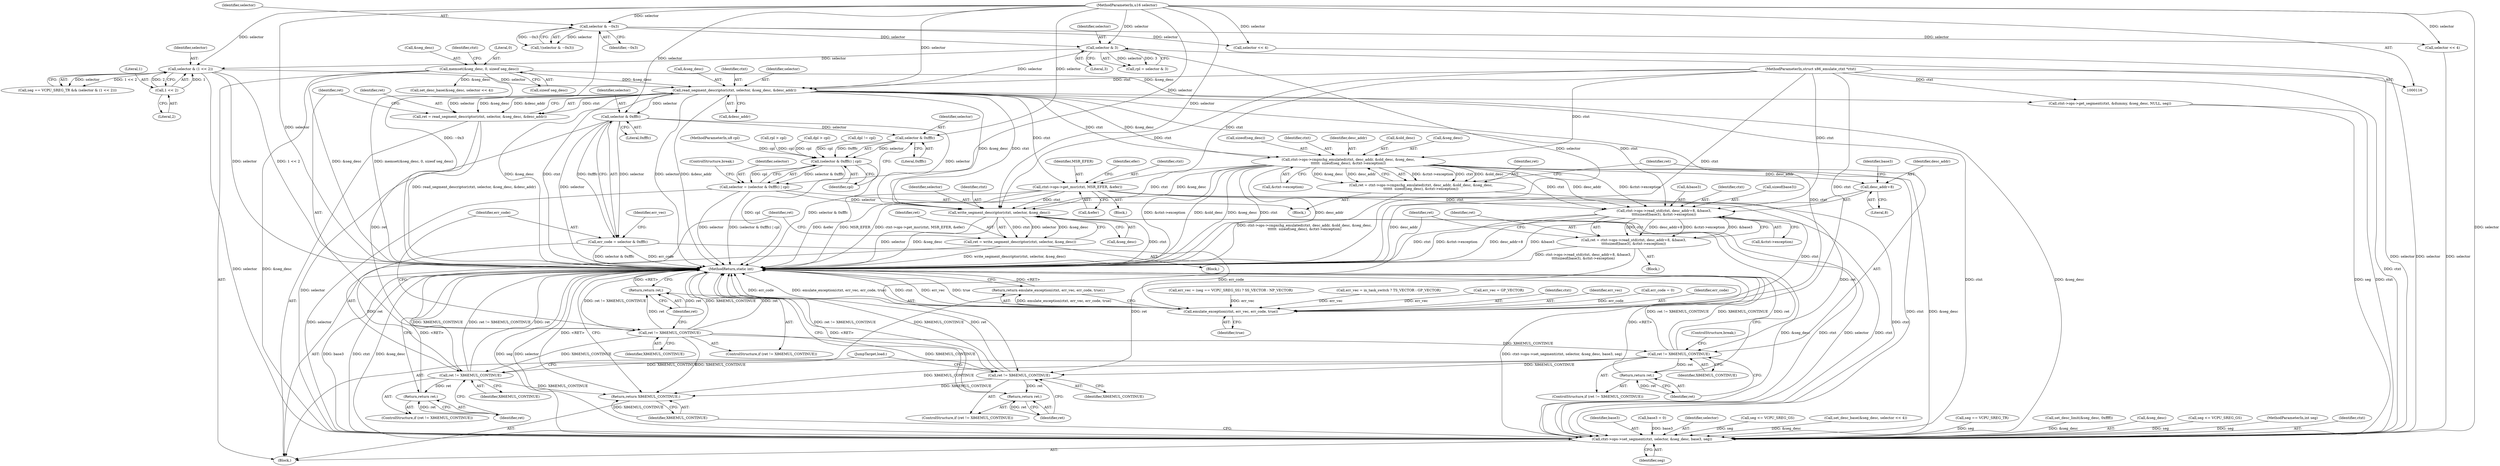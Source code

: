 digraph "0_linux_d1442d85cc30ea75f7d399474ca738e0bc96f715@API" {
"1000266" [label="(Call,read_segment_descriptor(ctxt, selector, &seg_desc, &desc_addr))"];
"1000117" [label="(MethodParameterIn,struct x86_emulate_ctxt *ctxt)"];
"1000222" [label="(Call,selector & 3)"];
"1000139" [label="(Call,selector & ~0x3)"];
"1000118" [label="(MethodParameterIn,u16 selector)"];
"1000255" [label="(Call,selector & (1 << 2))"];
"1000257" [label="(Call,1 << 2)"];
"1000149" [label="(Call,memset(&seg_desc, 0, sizeof seg_desc))"];
"1000264" [label="(Call,ret = read_segment_descriptor(ctxt, selector, &seg_desc, &desc_addr))"];
"1000274" [label="(Call,ret != X86EMUL_CONTINUE)"];
"1000277" [label="(Return,return ret;)"];
"1000447" [label="(Call,ret != X86EMUL_CONTINUE)"];
"1000450" [label="(Return,return ret;)"];
"1000511" [label="(Call,ret != X86EMUL_CONTINUE)"];
"1000514" [label="(Return,return ret;)"];
"1000553" [label="(Return,return X86EMUL_CONTINUE;)"];
"1000540" [label="(Call,ret != X86EMUL_CONTINUE)"];
"1000543" [label="(Return,return ret;)"];
"1000281" [label="(Call,selector & 0xfffc)"];
"1000279" [label="(Call,err_code = selector & 0xfffc)"];
"1000557" [label="(Call,emulate_exception(ctxt, err_vec, err_code, true))"];
"1000556" [label="(Return,return emulate_exception(ctxt, err_vec, err_code, true);)"];
"1000400" [label="(Call,selector & 0xfffc)"];
"1000399" [label="(Call,(selector & 0xfffc) | cpl)"];
"1000397" [label="(Call,selector = (selector & 0xfffc) | cpl)"];
"1000505" [label="(Call,write_segment_descriptor(ctxt, selector, &seg_desc))"];
"1000503" [label="(Call,ret = write_segment_descriptor(ctxt, selector, &seg_desc))"];
"1000546" [label="(Call,ctxt->ops->set_segment(ctxt, selector, &seg_desc, base3, seg))"];
"1000387" [label="(Call,ctxt->ops->get_msr(ctxt, MSR_EFER, &efer))"];
"1000526" [label="(Call,ctxt->ops->read_std(ctxt, desc_addr+8, &base3,\n\t\t\t\tsizeof(base3), &ctxt->exception))"];
"1000524" [label="(Call,ret = ctxt->ops->read_std(ctxt, desc_addr+8, &base3,\n\t\t\t\tsizeof(base3), &ctxt->exception))"];
"1000433" [label="(Call,ctxt->ops->cmpxchg_emulated(ctxt, desc_addr, &old_desc, &seg_desc,\n\t\t\t\t\t\t  sizeof(seg_desc), &ctxt->exception))"];
"1000431" [label="(Call,ret = ctxt->ops->cmpxchg_emulated(ctxt, desc_addr, &old_desc, &seg_desc,\n\t\t\t\t\t\t  sizeof(seg_desc), &ctxt->exception))"];
"1000528" [label="(Call,desc_addr+8)"];
"1000432" [label="(Identifier,ret)"];
"1000120" [label="(MethodParameterIn,u8 cpl)"];
"1000433" [label="(Call,ctxt->ops->cmpxchg_emulated(ctxt, desc_addr, &old_desc, &seg_desc,\n\t\t\t\t\t\t  sizeof(seg_desc), &ctxt->exception))"];
"1000141" [label="(Identifier,~0x3)"];
"1000162" [label="(Call,ctxt->ops->get_segment(ctxt, &dummy, &seg_desc, NULL, seg))"];
"1000387" [label="(Call,ctxt->ops->get_msr(ctxt, MSR_EFER, &efer))"];
"1000277" [label="(Return,return ret;)"];
"1000401" [label="(Identifier,selector)"];
"1000400" [label="(Call,selector & 0xfffc)"];
"1000440" [label="(Call,sizeof(seg_desc))"];
"1000152" [label="(Literal,0)"];
"1000532" [label="(Identifier,base3)"];
"1000269" [label="(Call,&seg_desc)"];
"1000448" [label="(Identifier,ret)"];
"1000541" [label="(Identifier,ret)"];
"1000551" [label="(Identifier,base3)"];
"1000223" [label="(Identifier,selector)"];
"1000139" [label="(Call,selector & ~0x3)"];
"1000431" [label="(Call,ret = ctxt->ops->cmpxchg_emulated(ctxt, desc_addr, &old_desc, &seg_desc,\n\t\t\t\t\t\t  sizeof(seg_desc), &ctxt->exception))"];
"1000255" [label="(Call,selector & (1 << 2))"];
"1000507" [label="(Identifier,selector)"];
"1000528" [label="(Call,desc_addr+8)"];
"1000531" [label="(Call,&base3)"];
"1000390" [label="(Call,&efer)"];
"1000561" [label="(Identifier,true)"];
"1000523" [label="(Block,)"];
"1000267" [label="(Identifier,ctxt)"];
"1000138" [label="(Call,!(selector & ~0x3))"];
"1000545" [label="(JumpTarget,load:)"];
"1000434" [label="(Identifier,ctxt)"];
"1000527" [label="(Identifier,ctxt)"];
"1000140" [label="(Identifier,selector)"];
"1000556" [label="(Return,return emulate_exception(ctxt, err_vec, err_code, true);)"];
"1000382" [label="(Block,)"];
"1000117" [label="(MethodParameterIn,struct x86_emulate_ctxt *ctxt)"];
"1000281" [label="(Call,selector & 0xfffc)"];
"1000251" [label="(Call,seg == VCPU_SREG_TR && (selector & (1 << 2)))"];
"1000274" [label="(Call,ret != X86EMUL_CONTINUE)"];
"1000508" [label="(Call,&seg_desc)"];
"1000452" [label="(ControlStructure,break;)"];
"1000258" [label="(Literal,1)"];
"1000146" [label="(Call,base3 = 0)"];
"1000273" [label="(ControlStructure,if (ret != X86EMUL_CONTINUE))"];
"1000435" [label="(Identifier,desc_addr)"];
"1000268" [label="(Identifier,selector)"];
"1000450" [label="(Return,return ret;)"];
"1000449" [label="(Identifier,X86EMUL_CONTINUE)"];
"1000306" [label="(Call,err_vec = (seg == VCPU_SREG_SS) ? SS_VECTOR : NP_VECTOR)"];
"1000122" [label="(Block,)"];
"1000525" [label="(Identifier,ret)"];
"1000224" [label="(Literal,3)"];
"1000543" [label="(Return,return ret;)"];
"1000513" [label="(Identifier,X86EMUL_CONTINUE)"];
"1000552" [label="(Identifier,seg)"];
"1000548" [label="(Identifier,selector)"];
"1000292" [label="(Call,seg <= VCPU_SREG_GS)"];
"1000266" [label="(Call,read_segment_descriptor(ctxt, selector, &seg_desc, &desc_addr))"];
"1000529" [label="(Identifier,desc_addr)"];
"1000275" [label="(Identifier,ret)"];
"1000544" [label="(Identifier,ret)"];
"1000535" [label="(Call,&ctxt->exception)"];
"1000284" [label="(Call,err_vec = in_task_switch ? TS_VECTOR : GP_VECTOR)"];
"1000402" [label="(Literal,0xfffc)"];
"1000367" [label="(Call,rpl > cpl)"];
"1000170" [label="(Call,set_desc_base(&seg_desc, selector << 4))"];
"1000526" [label="(Call,ctxt->ops->read_std(ctxt, desc_addr+8, &base3,\n\t\t\t\tsizeof(base3), &ctxt->exception))"];
"1000546" [label="(Call,ctxt->ops->set_segment(ctxt, selector, &seg_desc, base3, seg))"];
"1000359" [label="(Call,dpl > cpl)"];
"1000173" [label="(Call,selector << 4)"];
"1000128" [label="(Call,err_vec = GP_VECTOR)"];
"1000222" [label="(Call,selector & 3)"];
"1000511" [label="(Call,ret != X86EMUL_CONTINUE)"];
"1000259" [label="(Literal,2)"];
"1000322" [label="(Block,)"];
"1000505" [label="(Call,write_segment_descriptor(ctxt, selector, &seg_desc))"];
"1000515" [label="(Identifier,ret)"];
"1000280" [label="(Identifier,err_code)"];
"1000558" [label="(Identifier,ctxt)"];
"1000559" [label="(Identifier,err_vec)"];
"1000514" [label="(Return,return ret;)"];
"1000447" [label="(Call,ret != X86EMUL_CONTINUE)"];
"1000399" [label="(Call,(selector & 0xfffc) | cpl)"];
"1000150" [label="(Call,&seg_desc)"];
"1000436" [label="(Call,&old_desc)"];
"1000554" [label="(Identifier,X86EMUL_CONTINUE)"];
"1000389" [label="(Identifier,MSR_EFER)"];
"1000265" [label="(Identifier,ret)"];
"1000283" [label="(Literal,0xfffc)"];
"1000252" [label="(Call,seg == VCPU_SREG_TR)"];
"1000153" [label="(Call,sizeof seg_desc)"];
"1000504" [label="(Identifier,ret)"];
"1000394" [label="(Identifier,efer)"];
"1000451" [label="(Identifier,ret)"];
"1000446" [label="(ControlStructure,if (ret != X86EMUL_CONTINUE))"];
"1000370" [label="(Call,dpl != cpl)"];
"1000542" [label="(Identifier,X86EMUL_CONTINUE)"];
"1000192" [label="(Call,selector << 4)"];
"1000195" [label="(Call,set_desc_limit(&seg_desc, 0xffff))"];
"1000438" [label="(Call,&seg_desc)"];
"1000510" [label="(ControlStructure,if (ret != X86EMUL_CONTINUE))"];
"1000512" [label="(Identifier,ret)"];
"1000257" [label="(Call,1 << 2)"];
"1000557" [label="(Call,emulate_exception(ctxt, err_vec, err_code, true))"];
"1000553" [label="(Return,return X86EMUL_CONTINUE;)"];
"1000533" [label="(Call,sizeof(base3))"];
"1000497" [label="(Block,)"];
"1000132" [label="(Call,err_code = 0)"];
"1000397" [label="(Call,selector = (selector & 0xfffc) | cpl)"];
"1000562" [label="(MethodReturn,static int)"];
"1000278" [label="(Identifier,ret)"];
"1000398" [label="(Identifier,selector)"];
"1000540" [label="(Call,ret != X86EMUL_CONTINUE)"];
"1000549" [label="(Call,&seg_desc)"];
"1000524" [label="(Call,ret = ctxt->ops->read_std(ctxt, desc_addr+8, &base3,\n\t\t\t\tsizeof(base3), &ctxt->exception))"];
"1000279" [label="(Call,err_code = selector & 0xfffc)"];
"1000256" [label="(Identifier,selector)"];
"1000271" [label="(Call,&desc_addr)"];
"1000530" [label="(Literal,8)"];
"1000285" [label="(Identifier,err_vec)"];
"1000539" [label="(ControlStructure,if (ret != X86EMUL_CONTINUE))"];
"1000403" [label="(Identifier,cpl)"];
"1000404" [label="(ControlStructure,break;)"];
"1000149" [label="(Call,memset(&seg_desc, 0, sizeof seg_desc))"];
"1000180" [label="(Call,seg <= VCPU_SREG_GS)"];
"1000189" [label="(Call,set_desc_base(&seg_desc, selector << 4))"];
"1000442" [label="(Call,&ctxt->exception)"];
"1000276" [label="(Identifier,X86EMUL_CONTINUE)"];
"1000118" [label="(MethodParameterIn,u16 selector)"];
"1000506" [label="(Identifier,ctxt)"];
"1000119" [label="(MethodParameterIn,int seg)"];
"1000282" [label="(Identifier,selector)"];
"1000388" [label="(Identifier,ctxt)"];
"1000264" [label="(Call,ret = read_segment_descriptor(ctxt, selector, &seg_desc, &desc_addr))"];
"1000560" [label="(Identifier,err_code)"];
"1000503" [label="(Call,ret = write_segment_descriptor(ctxt, selector, &seg_desc))"];
"1000547" [label="(Identifier,ctxt)"];
"1000158" [label="(Identifier,ctxt)"];
"1000220" [label="(Call,rpl = selector & 3)"];
"1000266" -> "1000264"  [label="AST: "];
"1000266" -> "1000271"  [label="CFG: "];
"1000267" -> "1000266"  [label="AST: "];
"1000268" -> "1000266"  [label="AST: "];
"1000269" -> "1000266"  [label="AST: "];
"1000271" -> "1000266"  [label="AST: "];
"1000264" -> "1000266"  [label="CFG: "];
"1000266" -> "1000562"  [label="DDG: &seg_desc"];
"1000266" -> "1000562"  [label="DDG: ctxt"];
"1000266" -> "1000562"  [label="DDG: selector"];
"1000266" -> "1000562"  [label="DDG: &desc_addr"];
"1000266" -> "1000264"  [label="DDG: ctxt"];
"1000266" -> "1000264"  [label="DDG: selector"];
"1000266" -> "1000264"  [label="DDG: &seg_desc"];
"1000266" -> "1000264"  [label="DDG: &desc_addr"];
"1000117" -> "1000266"  [label="DDG: ctxt"];
"1000222" -> "1000266"  [label="DDG: selector"];
"1000255" -> "1000266"  [label="DDG: selector"];
"1000118" -> "1000266"  [label="DDG: selector"];
"1000149" -> "1000266"  [label="DDG: &seg_desc"];
"1000266" -> "1000281"  [label="DDG: selector"];
"1000266" -> "1000387"  [label="DDG: ctxt"];
"1000266" -> "1000433"  [label="DDG: ctxt"];
"1000266" -> "1000433"  [label="DDG: &seg_desc"];
"1000266" -> "1000505"  [label="DDG: ctxt"];
"1000266" -> "1000505"  [label="DDG: &seg_desc"];
"1000266" -> "1000526"  [label="DDG: ctxt"];
"1000266" -> "1000546"  [label="DDG: ctxt"];
"1000266" -> "1000546"  [label="DDG: &seg_desc"];
"1000266" -> "1000557"  [label="DDG: ctxt"];
"1000117" -> "1000116"  [label="AST: "];
"1000117" -> "1000562"  [label="DDG: ctxt"];
"1000117" -> "1000162"  [label="DDG: ctxt"];
"1000117" -> "1000387"  [label="DDG: ctxt"];
"1000117" -> "1000433"  [label="DDG: ctxt"];
"1000117" -> "1000505"  [label="DDG: ctxt"];
"1000117" -> "1000526"  [label="DDG: ctxt"];
"1000117" -> "1000546"  [label="DDG: ctxt"];
"1000117" -> "1000557"  [label="DDG: ctxt"];
"1000222" -> "1000220"  [label="AST: "];
"1000222" -> "1000224"  [label="CFG: "];
"1000223" -> "1000222"  [label="AST: "];
"1000224" -> "1000222"  [label="AST: "];
"1000220" -> "1000222"  [label="CFG: "];
"1000222" -> "1000562"  [label="DDG: selector"];
"1000222" -> "1000220"  [label="DDG: selector"];
"1000222" -> "1000220"  [label="DDG: 3"];
"1000139" -> "1000222"  [label="DDG: selector"];
"1000118" -> "1000222"  [label="DDG: selector"];
"1000222" -> "1000255"  [label="DDG: selector"];
"1000222" -> "1000546"  [label="DDG: selector"];
"1000139" -> "1000138"  [label="AST: "];
"1000139" -> "1000141"  [label="CFG: "];
"1000140" -> "1000139"  [label="AST: "];
"1000141" -> "1000139"  [label="AST: "];
"1000138" -> "1000139"  [label="CFG: "];
"1000139" -> "1000562"  [label="DDG: ~0x3"];
"1000139" -> "1000138"  [label="DDG: selector"];
"1000139" -> "1000138"  [label="DDG: ~0x3"];
"1000118" -> "1000139"  [label="DDG: selector"];
"1000139" -> "1000173"  [label="DDG: selector"];
"1000139" -> "1000192"  [label="DDG: selector"];
"1000118" -> "1000116"  [label="AST: "];
"1000118" -> "1000562"  [label="DDG: selector"];
"1000118" -> "1000173"  [label="DDG: selector"];
"1000118" -> "1000192"  [label="DDG: selector"];
"1000118" -> "1000255"  [label="DDG: selector"];
"1000118" -> "1000281"  [label="DDG: selector"];
"1000118" -> "1000397"  [label="DDG: selector"];
"1000118" -> "1000400"  [label="DDG: selector"];
"1000118" -> "1000505"  [label="DDG: selector"];
"1000118" -> "1000546"  [label="DDG: selector"];
"1000255" -> "1000251"  [label="AST: "];
"1000255" -> "1000257"  [label="CFG: "];
"1000256" -> "1000255"  [label="AST: "];
"1000257" -> "1000255"  [label="AST: "];
"1000251" -> "1000255"  [label="CFG: "];
"1000255" -> "1000562"  [label="DDG: 1 << 2"];
"1000255" -> "1000562"  [label="DDG: selector"];
"1000255" -> "1000251"  [label="DDG: selector"];
"1000255" -> "1000251"  [label="DDG: 1 << 2"];
"1000257" -> "1000255"  [label="DDG: 1"];
"1000257" -> "1000255"  [label="DDG: 2"];
"1000255" -> "1000546"  [label="DDG: selector"];
"1000257" -> "1000259"  [label="CFG: "];
"1000258" -> "1000257"  [label="AST: "];
"1000259" -> "1000257"  [label="AST: "];
"1000149" -> "1000122"  [label="AST: "];
"1000149" -> "1000153"  [label="CFG: "];
"1000150" -> "1000149"  [label="AST: "];
"1000152" -> "1000149"  [label="AST: "];
"1000153" -> "1000149"  [label="AST: "];
"1000158" -> "1000149"  [label="CFG: "];
"1000149" -> "1000562"  [label="DDG: memset(&seg_desc, 0, sizeof seg_desc)"];
"1000149" -> "1000562"  [label="DDG: &seg_desc"];
"1000149" -> "1000162"  [label="DDG: &seg_desc"];
"1000149" -> "1000189"  [label="DDG: &seg_desc"];
"1000149" -> "1000546"  [label="DDG: &seg_desc"];
"1000264" -> "1000122"  [label="AST: "];
"1000265" -> "1000264"  [label="AST: "];
"1000275" -> "1000264"  [label="CFG: "];
"1000264" -> "1000562"  [label="DDG: read_segment_descriptor(ctxt, selector, &seg_desc, &desc_addr)"];
"1000264" -> "1000274"  [label="DDG: ret"];
"1000274" -> "1000273"  [label="AST: "];
"1000274" -> "1000276"  [label="CFG: "];
"1000275" -> "1000274"  [label="AST: "];
"1000276" -> "1000274"  [label="AST: "];
"1000278" -> "1000274"  [label="CFG: "];
"1000280" -> "1000274"  [label="CFG: "];
"1000274" -> "1000562"  [label="DDG: ret"];
"1000274" -> "1000562"  [label="DDG: ret != X86EMUL_CONTINUE"];
"1000274" -> "1000562"  [label="DDG: X86EMUL_CONTINUE"];
"1000274" -> "1000277"  [label="DDG: ret"];
"1000274" -> "1000447"  [label="DDG: X86EMUL_CONTINUE"];
"1000274" -> "1000511"  [label="DDG: X86EMUL_CONTINUE"];
"1000274" -> "1000540"  [label="DDG: X86EMUL_CONTINUE"];
"1000274" -> "1000553"  [label="DDG: X86EMUL_CONTINUE"];
"1000277" -> "1000273"  [label="AST: "];
"1000277" -> "1000278"  [label="CFG: "];
"1000278" -> "1000277"  [label="AST: "];
"1000562" -> "1000277"  [label="CFG: "];
"1000277" -> "1000562"  [label="DDG: <RET>"];
"1000278" -> "1000277"  [label="DDG: ret"];
"1000447" -> "1000446"  [label="AST: "];
"1000447" -> "1000449"  [label="CFG: "];
"1000448" -> "1000447"  [label="AST: "];
"1000449" -> "1000447"  [label="AST: "];
"1000451" -> "1000447"  [label="CFG: "];
"1000452" -> "1000447"  [label="CFG: "];
"1000447" -> "1000562"  [label="DDG: ret != X86EMUL_CONTINUE"];
"1000447" -> "1000562"  [label="DDG: X86EMUL_CONTINUE"];
"1000447" -> "1000562"  [label="DDG: ret"];
"1000431" -> "1000447"  [label="DDG: ret"];
"1000447" -> "1000450"  [label="DDG: ret"];
"1000447" -> "1000511"  [label="DDG: X86EMUL_CONTINUE"];
"1000447" -> "1000540"  [label="DDG: X86EMUL_CONTINUE"];
"1000447" -> "1000553"  [label="DDG: X86EMUL_CONTINUE"];
"1000450" -> "1000446"  [label="AST: "];
"1000450" -> "1000451"  [label="CFG: "];
"1000451" -> "1000450"  [label="AST: "];
"1000562" -> "1000450"  [label="CFG: "];
"1000450" -> "1000562"  [label="DDG: <RET>"];
"1000451" -> "1000450"  [label="DDG: ret"];
"1000511" -> "1000510"  [label="AST: "];
"1000511" -> "1000513"  [label="CFG: "];
"1000512" -> "1000511"  [label="AST: "];
"1000513" -> "1000511"  [label="AST: "];
"1000515" -> "1000511"  [label="CFG: "];
"1000545" -> "1000511"  [label="CFG: "];
"1000511" -> "1000562"  [label="DDG: X86EMUL_CONTINUE"];
"1000511" -> "1000562"  [label="DDG: ret != X86EMUL_CONTINUE"];
"1000511" -> "1000562"  [label="DDG: ret"];
"1000503" -> "1000511"  [label="DDG: ret"];
"1000511" -> "1000514"  [label="DDG: ret"];
"1000511" -> "1000553"  [label="DDG: X86EMUL_CONTINUE"];
"1000514" -> "1000510"  [label="AST: "];
"1000514" -> "1000515"  [label="CFG: "];
"1000515" -> "1000514"  [label="AST: "];
"1000562" -> "1000514"  [label="CFG: "];
"1000514" -> "1000562"  [label="DDG: <RET>"];
"1000515" -> "1000514"  [label="DDG: ret"];
"1000553" -> "1000122"  [label="AST: "];
"1000553" -> "1000554"  [label="CFG: "];
"1000554" -> "1000553"  [label="AST: "];
"1000562" -> "1000553"  [label="CFG: "];
"1000553" -> "1000562"  [label="DDG: <RET>"];
"1000554" -> "1000553"  [label="DDG: X86EMUL_CONTINUE"];
"1000540" -> "1000553"  [label="DDG: X86EMUL_CONTINUE"];
"1000540" -> "1000539"  [label="AST: "];
"1000540" -> "1000542"  [label="CFG: "];
"1000541" -> "1000540"  [label="AST: "];
"1000542" -> "1000540"  [label="AST: "];
"1000544" -> "1000540"  [label="CFG: "];
"1000545" -> "1000540"  [label="CFG: "];
"1000540" -> "1000562"  [label="DDG: ret != X86EMUL_CONTINUE"];
"1000540" -> "1000562"  [label="DDG: X86EMUL_CONTINUE"];
"1000540" -> "1000562"  [label="DDG: ret"];
"1000524" -> "1000540"  [label="DDG: ret"];
"1000540" -> "1000543"  [label="DDG: ret"];
"1000543" -> "1000539"  [label="AST: "];
"1000543" -> "1000544"  [label="CFG: "];
"1000544" -> "1000543"  [label="AST: "];
"1000562" -> "1000543"  [label="CFG: "];
"1000543" -> "1000562"  [label="DDG: <RET>"];
"1000544" -> "1000543"  [label="DDG: ret"];
"1000281" -> "1000279"  [label="AST: "];
"1000281" -> "1000283"  [label="CFG: "];
"1000282" -> "1000281"  [label="AST: "];
"1000283" -> "1000281"  [label="AST: "];
"1000279" -> "1000281"  [label="CFG: "];
"1000281" -> "1000562"  [label="DDG: selector"];
"1000281" -> "1000279"  [label="DDG: selector"];
"1000281" -> "1000279"  [label="DDG: 0xfffc"];
"1000281" -> "1000400"  [label="DDG: selector"];
"1000281" -> "1000505"  [label="DDG: selector"];
"1000281" -> "1000546"  [label="DDG: selector"];
"1000279" -> "1000122"  [label="AST: "];
"1000280" -> "1000279"  [label="AST: "];
"1000285" -> "1000279"  [label="CFG: "];
"1000279" -> "1000562"  [label="DDG: err_code"];
"1000279" -> "1000562"  [label="DDG: selector & 0xfffc"];
"1000279" -> "1000557"  [label="DDG: err_code"];
"1000557" -> "1000556"  [label="AST: "];
"1000557" -> "1000561"  [label="CFG: "];
"1000558" -> "1000557"  [label="AST: "];
"1000559" -> "1000557"  [label="AST: "];
"1000560" -> "1000557"  [label="AST: "];
"1000561" -> "1000557"  [label="AST: "];
"1000556" -> "1000557"  [label="CFG: "];
"1000557" -> "1000562"  [label="DDG: err_code"];
"1000557" -> "1000562"  [label="DDG: emulate_exception(ctxt, err_vec, err_code, true)"];
"1000557" -> "1000562"  [label="DDG: ctxt"];
"1000557" -> "1000562"  [label="DDG: err_vec"];
"1000557" -> "1000562"  [label="DDG: true"];
"1000557" -> "1000556"  [label="DDG: emulate_exception(ctxt, err_vec, err_code, true)"];
"1000387" -> "1000557"  [label="DDG: ctxt"];
"1000284" -> "1000557"  [label="DDG: err_vec"];
"1000306" -> "1000557"  [label="DDG: err_vec"];
"1000128" -> "1000557"  [label="DDG: err_vec"];
"1000132" -> "1000557"  [label="DDG: err_code"];
"1000556" -> "1000122"  [label="AST: "];
"1000562" -> "1000556"  [label="CFG: "];
"1000556" -> "1000562"  [label="DDG: <RET>"];
"1000400" -> "1000399"  [label="AST: "];
"1000400" -> "1000402"  [label="CFG: "];
"1000401" -> "1000400"  [label="AST: "];
"1000402" -> "1000400"  [label="AST: "];
"1000403" -> "1000400"  [label="CFG: "];
"1000400" -> "1000399"  [label="DDG: selector"];
"1000400" -> "1000399"  [label="DDG: 0xfffc"];
"1000399" -> "1000397"  [label="AST: "];
"1000399" -> "1000403"  [label="CFG: "];
"1000403" -> "1000399"  [label="AST: "];
"1000397" -> "1000399"  [label="CFG: "];
"1000399" -> "1000562"  [label="DDG: cpl"];
"1000399" -> "1000562"  [label="DDG: selector & 0xfffc"];
"1000399" -> "1000397"  [label="DDG: selector & 0xfffc"];
"1000399" -> "1000397"  [label="DDG: cpl"];
"1000367" -> "1000399"  [label="DDG: cpl"];
"1000359" -> "1000399"  [label="DDG: cpl"];
"1000370" -> "1000399"  [label="DDG: cpl"];
"1000120" -> "1000399"  [label="DDG: cpl"];
"1000397" -> "1000322"  [label="AST: "];
"1000398" -> "1000397"  [label="AST: "];
"1000404" -> "1000397"  [label="CFG: "];
"1000397" -> "1000562"  [label="DDG: selector"];
"1000397" -> "1000562"  [label="DDG: (selector & 0xfffc) | cpl"];
"1000397" -> "1000505"  [label="DDG: selector"];
"1000397" -> "1000546"  [label="DDG: selector"];
"1000505" -> "1000503"  [label="AST: "];
"1000505" -> "1000508"  [label="CFG: "];
"1000506" -> "1000505"  [label="AST: "];
"1000507" -> "1000505"  [label="AST: "];
"1000508" -> "1000505"  [label="AST: "];
"1000503" -> "1000505"  [label="CFG: "];
"1000505" -> "1000562"  [label="DDG: ctxt"];
"1000505" -> "1000562"  [label="DDG: selector"];
"1000505" -> "1000562"  [label="DDG: &seg_desc"];
"1000505" -> "1000503"  [label="DDG: ctxt"];
"1000505" -> "1000503"  [label="DDG: selector"];
"1000505" -> "1000503"  [label="DDG: &seg_desc"];
"1000433" -> "1000505"  [label="DDG: ctxt"];
"1000433" -> "1000505"  [label="DDG: &seg_desc"];
"1000387" -> "1000505"  [label="DDG: ctxt"];
"1000505" -> "1000546"  [label="DDG: ctxt"];
"1000505" -> "1000546"  [label="DDG: selector"];
"1000505" -> "1000546"  [label="DDG: &seg_desc"];
"1000503" -> "1000497"  [label="AST: "];
"1000504" -> "1000503"  [label="AST: "];
"1000512" -> "1000503"  [label="CFG: "];
"1000503" -> "1000562"  [label="DDG: write_segment_descriptor(ctxt, selector, &seg_desc)"];
"1000546" -> "1000122"  [label="AST: "];
"1000546" -> "1000552"  [label="CFG: "];
"1000547" -> "1000546"  [label="AST: "];
"1000548" -> "1000546"  [label="AST: "];
"1000549" -> "1000546"  [label="AST: "];
"1000551" -> "1000546"  [label="AST: "];
"1000552" -> "1000546"  [label="AST: "];
"1000554" -> "1000546"  [label="CFG: "];
"1000546" -> "1000562"  [label="DDG: selector"];
"1000546" -> "1000562"  [label="DDG: ctxt->ops->set_segment(ctxt, selector, &seg_desc, base3, seg)"];
"1000546" -> "1000562"  [label="DDG: base3"];
"1000546" -> "1000562"  [label="DDG: ctxt"];
"1000546" -> "1000562"  [label="DDG: &seg_desc"];
"1000546" -> "1000562"  [label="DDG: seg"];
"1000433" -> "1000546"  [label="DDG: ctxt"];
"1000433" -> "1000546"  [label="DDG: &seg_desc"];
"1000387" -> "1000546"  [label="DDG: ctxt"];
"1000526" -> "1000546"  [label="DDG: ctxt"];
"1000162" -> "1000546"  [label="DDG: ctxt"];
"1000162" -> "1000546"  [label="DDG: seg"];
"1000192" -> "1000546"  [label="DDG: selector"];
"1000173" -> "1000546"  [label="DDG: selector"];
"1000170" -> "1000546"  [label="DDG: &seg_desc"];
"1000195" -> "1000546"  [label="DDG: &seg_desc"];
"1000146" -> "1000546"  [label="DDG: base3"];
"1000292" -> "1000546"  [label="DDG: seg"];
"1000180" -> "1000546"  [label="DDG: seg"];
"1000252" -> "1000546"  [label="DDG: seg"];
"1000119" -> "1000546"  [label="DDG: seg"];
"1000387" -> "1000382"  [label="AST: "];
"1000387" -> "1000390"  [label="CFG: "];
"1000388" -> "1000387"  [label="AST: "];
"1000389" -> "1000387"  [label="AST: "];
"1000390" -> "1000387"  [label="AST: "];
"1000394" -> "1000387"  [label="CFG: "];
"1000387" -> "1000562"  [label="DDG: MSR_EFER"];
"1000387" -> "1000562"  [label="DDG: ctxt->ops->get_msr(ctxt, MSR_EFER, &efer)"];
"1000387" -> "1000562"  [label="DDG: &efer"];
"1000387" -> "1000526"  [label="DDG: ctxt"];
"1000526" -> "1000524"  [label="AST: "];
"1000526" -> "1000535"  [label="CFG: "];
"1000527" -> "1000526"  [label="AST: "];
"1000528" -> "1000526"  [label="AST: "];
"1000531" -> "1000526"  [label="AST: "];
"1000533" -> "1000526"  [label="AST: "];
"1000535" -> "1000526"  [label="AST: "];
"1000524" -> "1000526"  [label="CFG: "];
"1000526" -> "1000562"  [label="DDG: desc_addr+8"];
"1000526" -> "1000562"  [label="DDG: &base3"];
"1000526" -> "1000562"  [label="DDG: ctxt"];
"1000526" -> "1000562"  [label="DDG: &ctxt->exception"];
"1000526" -> "1000524"  [label="DDG: ctxt"];
"1000526" -> "1000524"  [label="DDG: desc_addr+8"];
"1000526" -> "1000524"  [label="DDG: &ctxt->exception"];
"1000526" -> "1000524"  [label="DDG: &base3"];
"1000433" -> "1000526"  [label="DDG: ctxt"];
"1000433" -> "1000526"  [label="DDG: desc_addr"];
"1000433" -> "1000526"  [label="DDG: &ctxt->exception"];
"1000524" -> "1000523"  [label="AST: "];
"1000525" -> "1000524"  [label="AST: "];
"1000541" -> "1000524"  [label="CFG: "];
"1000524" -> "1000562"  [label="DDG: ctxt->ops->read_std(ctxt, desc_addr+8, &base3,\n\t\t\t\tsizeof(base3), &ctxt->exception)"];
"1000433" -> "1000431"  [label="AST: "];
"1000433" -> "1000442"  [label="CFG: "];
"1000434" -> "1000433"  [label="AST: "];
"1000435" -> "1000433"  [label="AST: "];
"1000436" -> "1000433"  [label="AST: "];
"1000438" -> "1000433"  [label="AST: "];
"1000440" -> "1000433"  [label="AST: "];
"1000442" -> "1000433"  [label="AST: "];
"1000431" -> "1000433"  [label="CFG: "];
"1000433" -> "1000562"  [label="DDG: &ctxt->exception"];
"1000433" -> "1000562"  [label="DDG: &old_desc"];
"1000433" -> "1000562"  [label="DDG: &seg_desc"];
"1000433" -> "1000562"  [label="DDG: ctxt"];
"1000433" -> "1000562"  [label="DDG: desc_addr"];
"1000433" -> "1000431"  [label="DDG: &ctxt->exception"];
"1000433" -> "1000431"  [label="DDG: ctxt"];
"1000433" -> "1000431"  [label="DDG: &old_desc"];
"1000433" -> "1000431"  [label="DDG: &seg_desc"];
"1000433" -> "1000431"  [label="DDG: desc_addr"];
"1000433" -> "1000528"  [label="DDG: desc_addr"];
"1000431" -> "1000322"  [label="AST: "];
"1000432" -> "1000431"  [label="AST: "];
"1000448" -> "1000431"  [label="CFG: "];
"1000431" -> "1000562"  [label="DDG: ctxt->ops->cmpxchg_emulated(ctxt, desc_addr, &old_desc, &seg_desc,\n\t\t\t\t\t\t  sizeof(seg_desc), &ctxt->exception)"];
"1000528" -> "1000530"  [label="CFG: "];
"1000529" -> "1000528"  [label="AST: "];
"1000530" -> "1000528"  [label="AST: "];
"1000532" -> "1000528"  [label="CFG: "];
"1000528" -> "1000562"  [label="DDG: desc_addr"];
}
